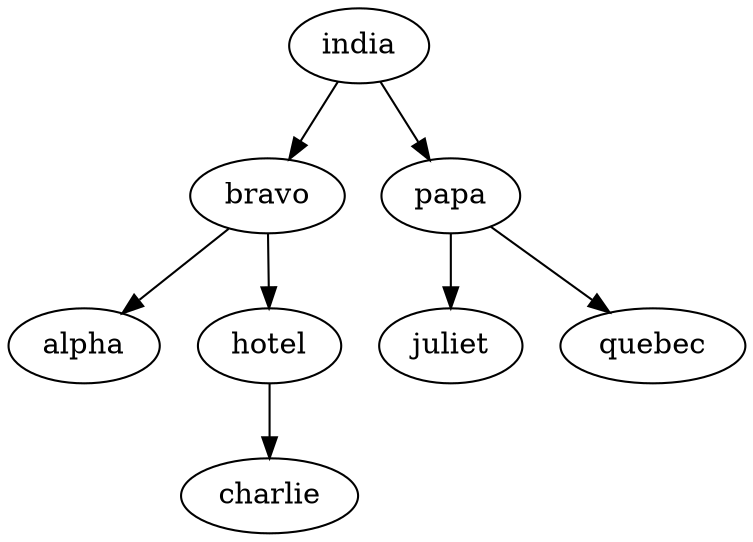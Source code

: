 digraph G {
bravo -> alpha;
hotel -> charlie;
bravo -> hotel;
india -> bravo;
papa -> juliet;
papa -> quebec;
india -> papa;
}